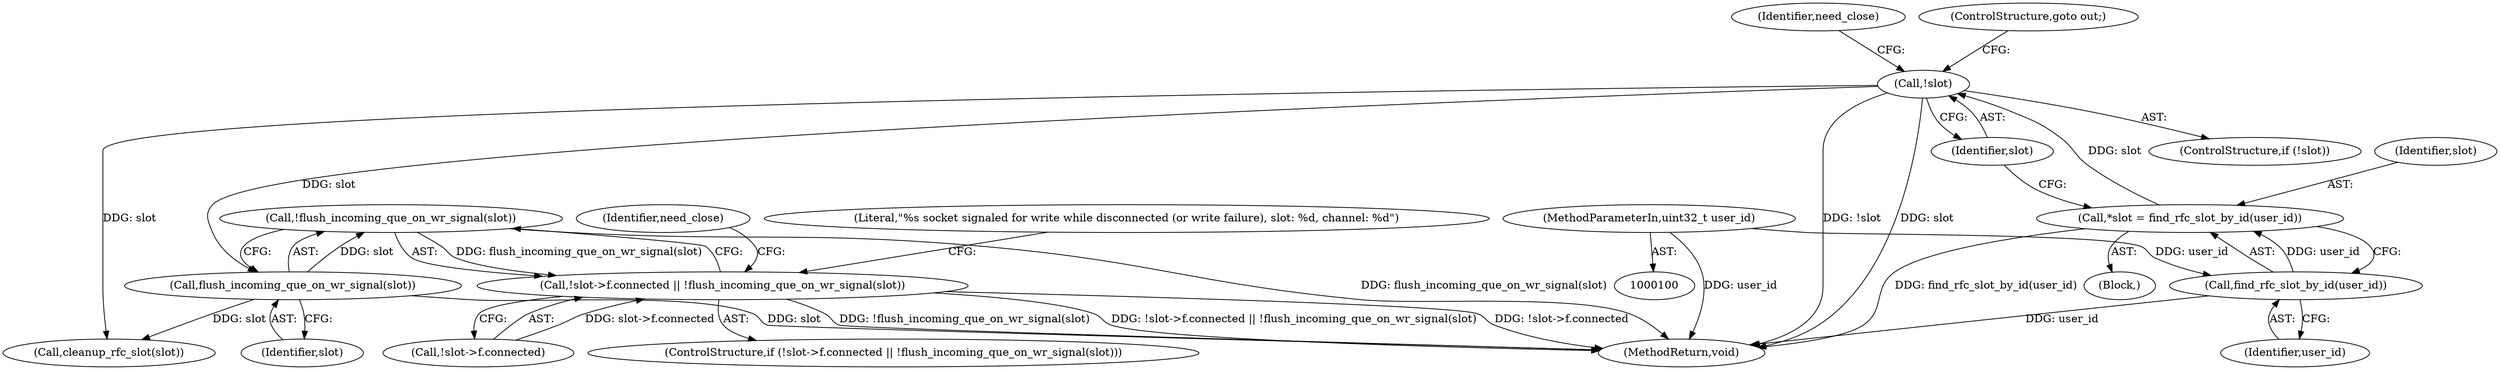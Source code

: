 digraph "0_Android_472271b153c5dc53c28beac55480a8d8434b2d5c_34@API" {
"1000197" [label="(Call,!flush_incoming_que_on_wr_signal(slot))"];
"1000198" [label="(Call,flush_incoming_que_on_wr_signal(slot))"];
"1000114" [label="(Call,!slot)"];
"1000109" [label="(Call,*slot = find_rfc_slot_by_id(user_id))"];
"1000111" [label="(Call,find_rfc_slot_by_id(user_id))"];
"1000103" [label="(MethodParameterIn,uint32_t user_id)"];
"1000190" [label="(Call,!slot->f.connected || !flush_incoming_que_on_wr_signal(slot))"];
"1000240" [label="(Call,cleanup_rfc_slot(slot))"];
"1000246" [label="(MethodReturn,void)"];
"1000119" [label="(Identifier,need_close)"];
"1000198" [label="(Call,flush_incoming_que_on_wr_signal(slot))"];
"1000104" [label="(Block,)"];
"1000197" [label="(Call,!flush_incoming_que_on_wr_signal(slot))"];
"1000103" [label="(MethodParameterIn,uint32_t user_id)"];
"1000116" [label="(ControlStructure,goto out;)"];
"1000111" [label="(Call,find_rfc_slot_by_id(user_id))"];
"1000191" [label="(Call,!slot->f.connected)"];
"1000115" [label="(Identifier,slot)"];
"1000215" [label="(Identifier,need_close)"];
"1000199" [label="(Identifier,slot)"];
"1000189" [label="(ControlStructure,if (!slot->f.connected || !flush_incoming_que_on_wr_signal(slot)))"];
"1000109" [label="(Call,*slot = find_rfc_slot_by_id(user_id))"];
"1000110" [label="(Identifier,slot)"];
"1000190" [label="(Call,!slot->f.connected || !flush_incoming_que_on_wr_signal(slot))"];
"1000113" [label="(ControlStructure,if (!slot))"];
"1000112" [label="(Identifier,user_id)"];
"1000114" [label="(Call,!slot)"];
"1000202" [label="(Literal,\"%s socket signaled for write while disconnected (or write failure), slot: %d, channel: %d\")"];
"1000197" -> "1000190"  [label="AST: "];
"1000197" -> "1000198"  [label="CFG: "];
"1000198" -> "1000197"  [label="AST: "];
"1000190" -> "1000197"  [label="CFG: "];
"1000197" -> "1000246"  [label="DDG: flush_incoming_que_on_wr_signal(slot)"];
"1000197" -> "1000190"  [label="DDG: flush_incoming_que_on_wr_signal(slot)"];
"1000198" -> "1000197"  [label="DDG: slot"];
"1000198" -> "1000199"  [label="CFG: "];
"1000199" -> "1000198"  [label="AST: "];
"1000198" -> "1000246"  [label="DDG: slot"];
"1000114" -> "1000198"  [label="DDG: slot"];
"1000198" -> "1000240"  [label="DDG: slot"];
"1000114" -> "1000113"  [label="AST: "];
"1000114" -> "1000115"  [label="CFG: "];
"1000115" -> "1000114"  [label="AST: "];
"1000116" -> "1000114"  [label="CFG: "];
"1000119" -> "1000114"  [label="CFG: "];
"1000114" -> "1000246"  [label="DDG: !slot"];
"1000114" -> "1000246"  [label="DDG: slot"];
"1000109" -> "1000114"  [label="DDG: slot"];
"1000114" -> "1000240"  [label="DDG: slot"];
"1000109" -> "1000104"  [label="AST: "];
"1000109" -> "1000111"  [label="CFG: "];
"1000110" -> "1000109"  [label="AST: "];
"1000111" -> "1000109"  [label="AST: "];
"1000115" -> "1000109"  [label="CFG: "];
"1000109" -> "1000246"  [label="DDG: find_rfc_slot_by_id(user_id)"];
"1000111" -> "1000109"  [label="DDG: user_id"];
"1000111" -> "1000112"  [label="CFG: "];
"1000112" -> "1000111"  [label="AST: "];
"1000111" -> "1000246"  [label="DDG: user_id"];
"1000103" -> "1000111"  [label="DDG: user_id"];
"1000103" -> "1000100"  [label="AST: "];
"1000103" -> "1000246"  [label="DDG: user_id"];
"1000190" -> "1000189"  [label="AST: "];
"1000190" -> "1000191"  [label="CFG: "];
"1000191" -> "1000190"  [label="AST: "];
"1000202" -> "1000190"  [label="CFG: "];
"1000215" -> "1000190"  [label="CFG: "];
"1000190" -> "1000246"  [label="DDG: !slot->f.connected || !flush_incoming_que_on_wr_signal(slot)"];
"1000190" -> "1000246"  [label="DDG: !slot->f.connected"];
"1000190" -> "1000246"  [label="DDG: !flush_incoming_que_on_wr_signal(slot)"];
"1000191" -> "1000190"  [label="DDG: slot->f.connected"];
}
